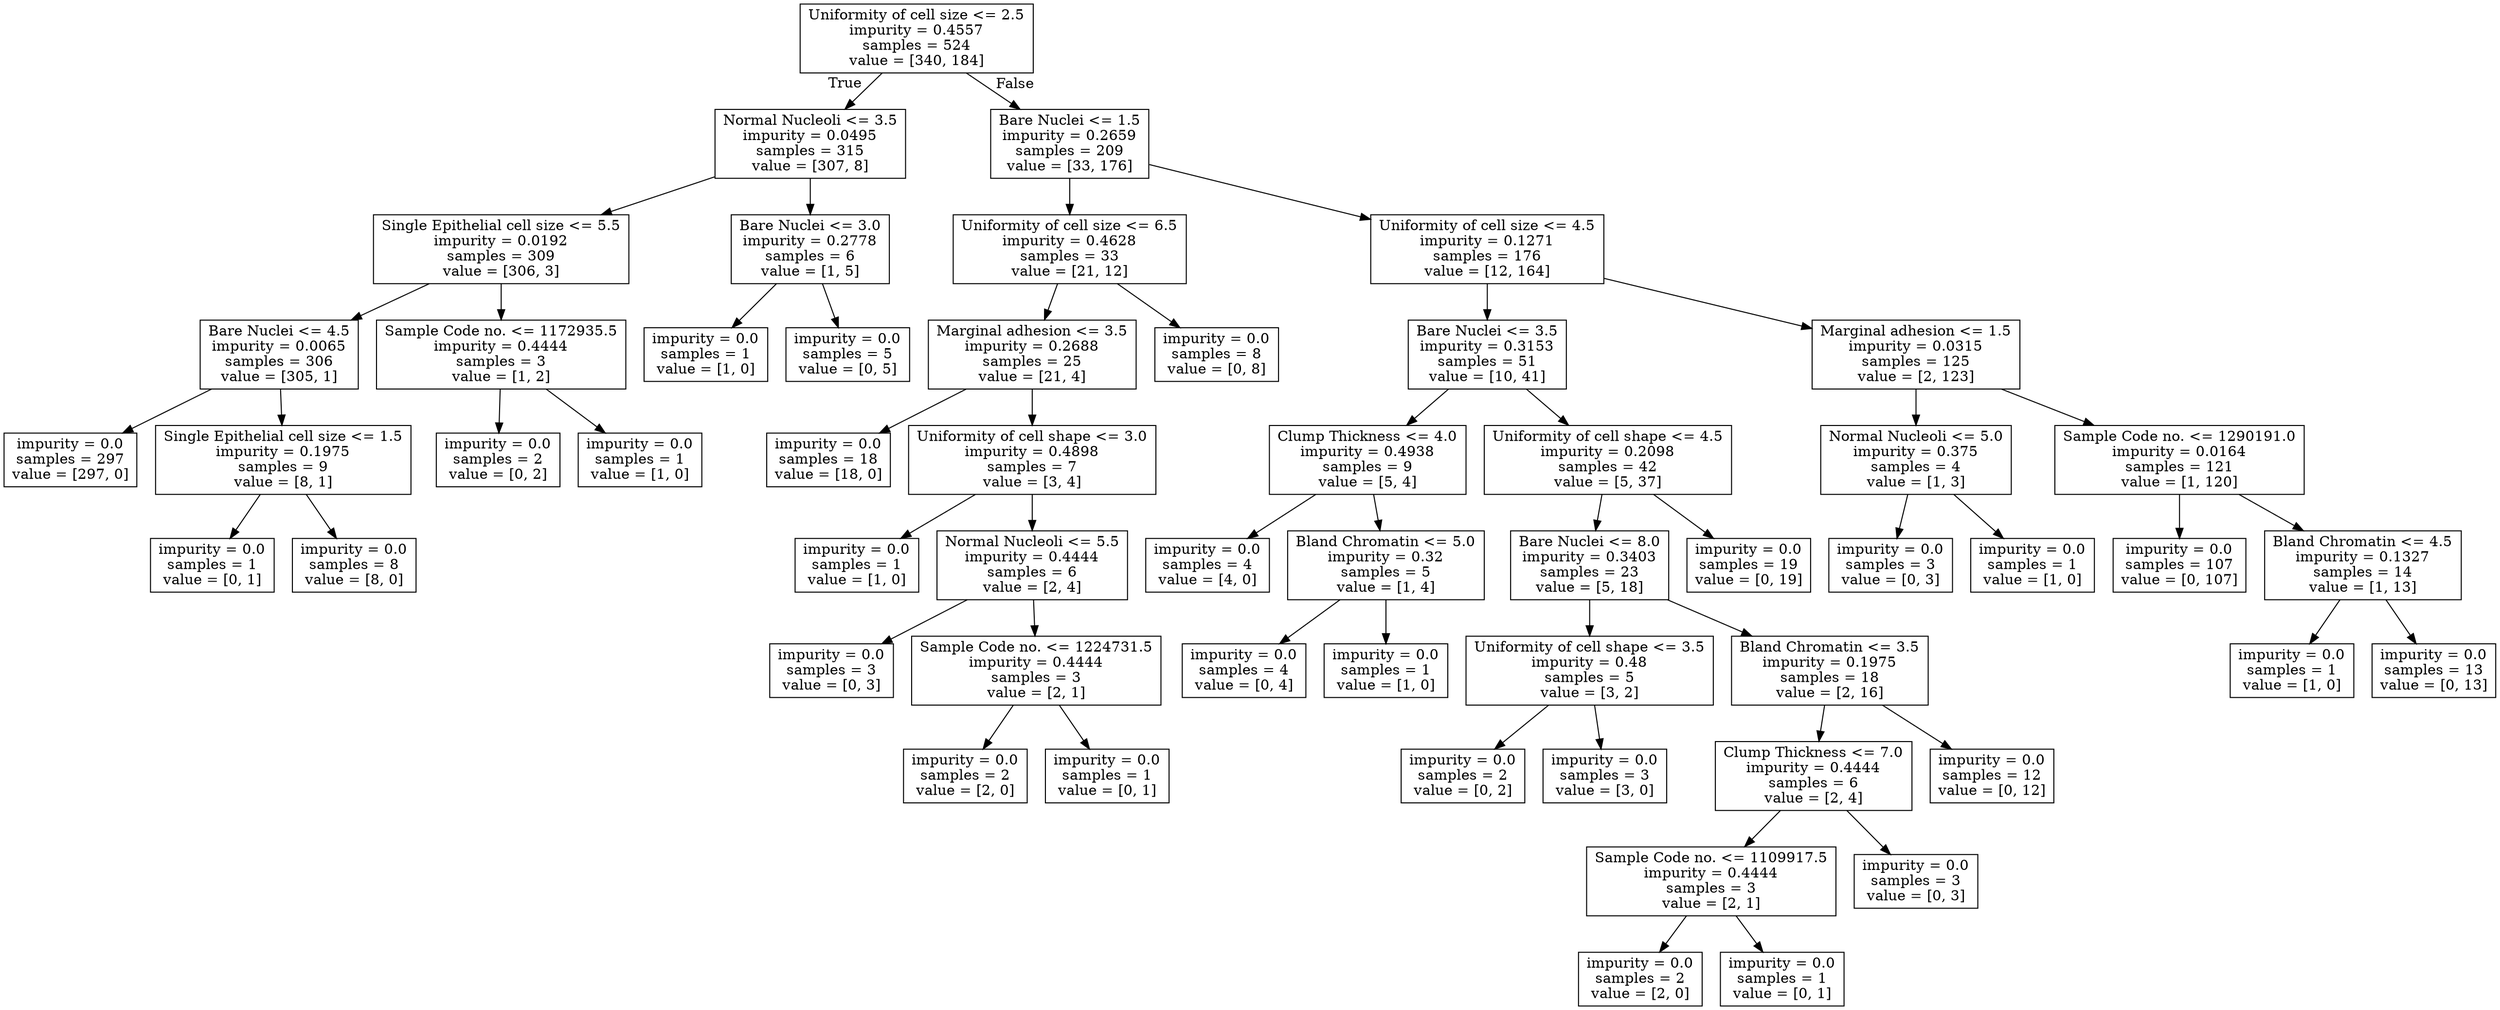 digraph Tree {
node [shape=box] ;
0 [label="Uniformity of cell size <= 2.5\nimpurity = 0.4557\nsamples = 524\nvalue = [340, 184]"] ;
1 [label="Normal Nucleoli <= 3.5\nimpurity = 0.0495\nsamples = 315\nvalue = [307, 8]"] ;
0 -> 1 [labeldistance=2.5, labelangle=45, headlabel="True"] ;
2 [label="Single Epithelial cell size <= 5.5\nimpurity = 0.0192\nsamples = 309\nvalue = [306, 3]"] ;
1 -> 2 ;
3 [label="Bare Nuclei <= 4.5\nimpurity = 0.0065\nsamples = 306\nvalue = [305, 1]"] ;
2 -> 3 ;
4 [label="impurity = 0.0\nsamples = 297\nvalue = [297, 0]"] ;
3 -> 4 ;
5 [label="Single Epithelial cell size <= 1.5\nimpurity = 0.1975\nsamples = 9\nvalue = [8, 1]"] ;
3 -> 5 ;
6 [label="impurity = 0.0\nsamples = 1\nvalue = [0, 1]"] ;
5 -> 6 ;
7 [label="impurity = 0.0\nsamples = 8\nvalue = [8, 0]"] ;
5 -> 7 ;
8 [label="Sample Code no. <= 1172935.5\nimpurity = 0.4444\nsamples = 3\nvalue = [1, 2]"] ;
2 -> 8 ;
9 [label="impurity = 0.0\nsamples = 2\nvalue = [0, 2]"] ;
8 -> 9 ;
10 [label="impurity = 0.0\nsamples = 1\nvalue = [1, 0]"] ;
8 -> 10 ;
11 [label="Bare Nuclei <= 3.0\nimpurity = 0.2778\nsamples = 6\nvalue = [1, 5]"] ;
1 -> 11 ;
12 [label="impurity = 0.0\nsamples = 1\nvalue = [1, 0]"] ;
11 -> 12 ;
13 [label="impurity = 0.0\nsamples = 5\nvalue = [0, 5]"] ;
11 -> 13 ;
14 [label="Bare Nuclei <= 1.5\nimpurity = 0.2659\nsamples = 209\nvalue = [33, 176]"] ;
0 -> 14 [labeldistance=2.5, labelangle=-45, headlabel="False"] ;
15 [label="Uniformity of cell size <= 6.5\nimpurity = 0.4628\nsamples = 33\nvalue = [21, 12]"] ;
14 -> 15 ;
16 [label="Marginal adhesion <= 3.5\nimpurity = 0.2688\nsamples = 25\nvalue = [21, 4]"] ;
15 -> 16 ;
17 [label="impurity = 0.0\nsamples = 18\nvalue = [18, 0]"] ;
16 -> 17 ;
18 [label="Uniformity of cell shape <= 3.0\nimpurity = 0.4898\nsamples = 7\nvalue = [3, 4]"] ;
16 -> 18 ;
19 [label="impurity = 0.0\nsamples = 1\nvalue = [1, 0]"] ;
18 -> 19 ;
20 [label="Normal Nucleoli <= 5.5\nimpurity = 0.4444\nsamples = 6\nvalue = [2, 4]"] ;
18 -> 20 ;
21 [label="impurity = 0.0\nsamples = 3\nvalue = [0, 3]"] ;
20 -> 21 ;
22 [label="Sample Code no. <= 1224731.5\nimpurity = 0.4444\nsamples = 3\nvalue = [2, 1]"] ;
20 -> 22 ;
23 [label="impurity = 0.0\nsamples = 2\nvalue = [2, 0]"] ;
22 -> 23 ;
24 [label="impurity = 0.0\nsamples = 1\nvalue = [0, 1]"] ;
22 -> 24 ;
25 [label="impurity = 0.0\nsamples = 8\nvalue = [0, 8]"] ;
15 -> 25 ;
26 [label="Uniformity of cell size <= 4.5\nimpurity = 0.1271\nsamples = 176\nvalue = [12, 164]"] ;
14 -> 26 ;
27 [label="Bare Nuclei <= 3.5\nimpurity = 0.3153\nsamples = 51\nvalue = [10, 41]"] ;
26 -> 27 ;
28 [label="Clump Thickness <= 4.0\nimpurity = 0.4938\nsamples = 9\nvalue = [5, 4]"] ;
27 -> 28 ;
29 [label="impurity = 0.0\nsamples = 4\nvalue = [4, 0]"] ;
28 -> 29 ;
30 [label="Bland Chromatin <= 5.0\nimpurity = 0.32\nsamples = 5\nvalue = [1, 4]"] ;
28 -> 30 ;
31 [label="impurity = 0.0\nsamples = 4\nvalue = [0, 4]"] ;
30 -> 31 ;
32 [label="impurity = 0.0\nsamples = 1\nvalue = [1, 0]"] ;
30 -> 32 ;
33 [label="Uniformity of cell shape <= 4.5\nimpurity = 0.2098\nsamples = 42\nvalue = [5, 37]"] ;
27 -> 33 ;
34 [label="Bare Nuclei <= 8.0\nimpurity = 0.3403\nsamples = 23\nvalue = [5, 18]"] ;
33 -> 34 ;
35 [label="Uniformity of cell shape <= 3.5\nimpurity = 0.48\nsamples = 5\nvalue = [3, 2]"] ;
34 -> 35 ;
36 [label="impurity = 0.0\nsamples = 2\nvalue = [0, 2]"] ;
35 -> 36 ;
37 [label="impurity = 0.0\nsamples = 3\nvalue = [3, 0]"] ;
35 -> 37 ;
38 [label="Bland Chromatin <= 3.5\nimpurity = 0.1975\nsamples = 18\nvalue = [2, 16]"] ;
34 -> 38 ;
39 [label="Clump Thickness <= 7.0\nimpurity = 0.4444\nsamples = 6\nvalue = [2, 4]"] ;
38 -> 39 ;
40 [label="Sample Code no. <= 1109917.5\nimpurity = 0.4444\nsamples = 3\nvalue = [2, 1]"] ;
39 -> 40 ;
41 [label="impurity = 0.0\nsamples = 2\nvalue = [2, 0]"] ;
40 -> 41 ;
42 [label="impurity = 0.0\nsamples = 1\nvalue = [0, 1]"] ;
40 -> 42 ;
43 [label="impurity = 0.0\nsamples = 3\nvalue = [0, 3]"] ;
39 -> 43 ;
44 [label="impurity = 0.0\nsamples = 12\nvalue = [0, 12]"] ;
38 -> 44 ;
45 [label="impurity = 0.0\nsamples = 19\nvalue = [0, 19]"] ;
33 -> 45 ;
46 [label="Marginal adhesion <= 1.5\nimpurity = 0.0315\nsamples = 125\nvalue = [2, 123]"] ;
26 -> 46 ;
47 [label="Normal Nucleoli <= 5.0\nimpurity = 0.375\nsamples = 4\nvalue = [1, 3]"] ;
46 -> 47 ;
48 [label="impurity = 0.0\nsamples = 3\nvalue = [0, 3]"] ;
47 -> 48 ;
49 [label="impurity = 0.0\nsamples = 1\nvalue = [1, 0]"] ;
47 -> 49 ;
50 [label="Sample Code no. <= 1290191.0\nimpurity = 0.0164\nsamples = 121\nvalue = [1, 120]"] ;
46 -> 50 ;
51 [label="impurity = 0.0\nsamples = 107\nvalue = [0, 107]"] ;
50 -> 51 ;
52 [label="Bland Chromatin <= 4.5\nimpurity = 0.1327\nsamples = 14\nvalue = [1, 13]"] ;
50 -> 52 ;
53 [label="impurity = 0.0\nsamples = 1\nvalue = [1, 0]"] ;
52 -> 53 ;
54 [label="impurity = 0.0\nsamples = 13\nvalue = [0, 13]"] ;
52 -> 54 ;
}